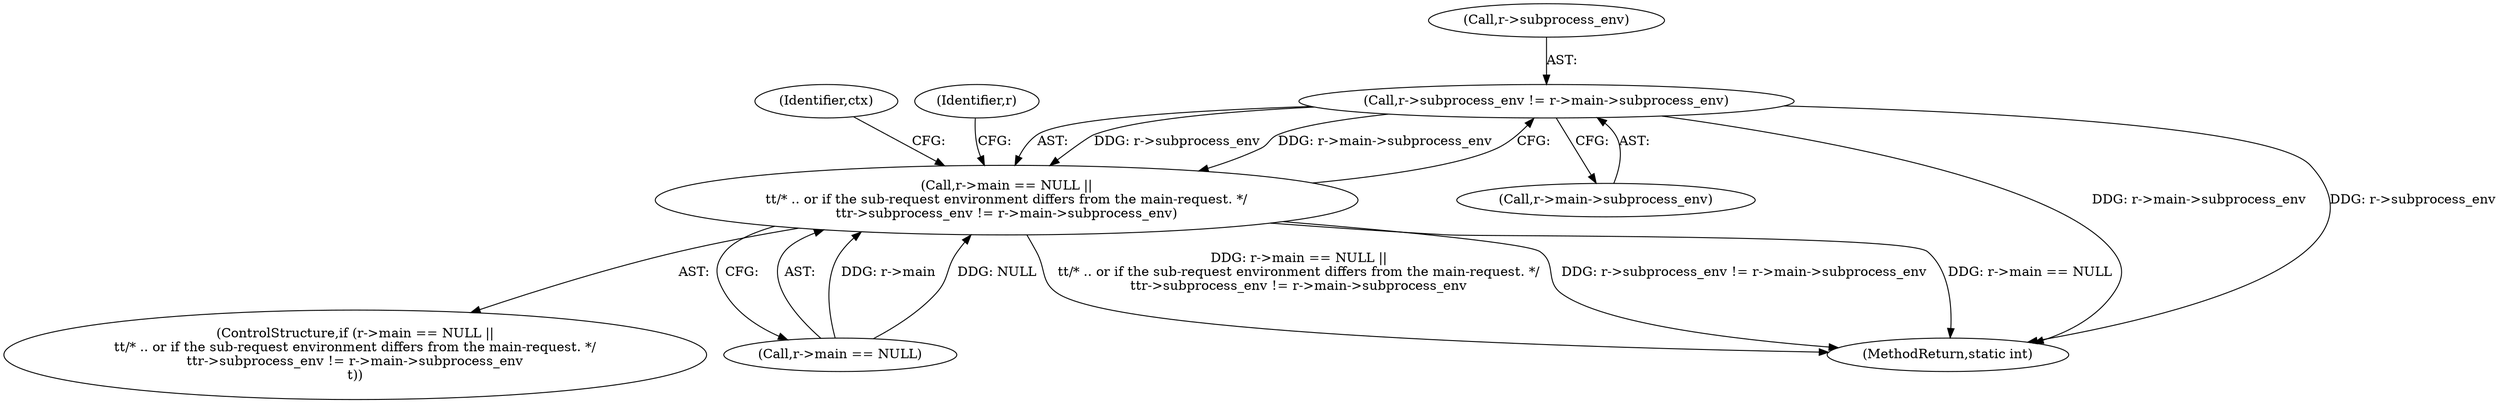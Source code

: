 digraph "0_php_809610f5ea38a83b284e1125d1fff129bdd615e7@API" {
"1000300" [label="(Call,r->subprocess_env != r->main->subprocess_env)"];
"1000294" [label="(Call,r->main == NULL ||\n\t\t/* .. or if the sub-request environment differs from the main-request. */\n\t\tr->subprocess_env != r->main->subprocess_env)"];
"1000295" [label="(Call,r->main == NULL)"];
"1000300" [label="(Call,r->subprocess_env != r->main->subprocess_env)"];
"1000294" [label="(Call,r->main == NULL ||\n\t\t/* .. or if the sub-request environment differs from the main-request. */\n\t\tr->subprocess_env != r->main->subprocess_env)"];
"1000293" [label="(ControlStructure,if (r->main == NULL ||\n\t\t/* .. or if the sub-request environment differs from the main-request. */\n\t\tr->subprocess_env != r->main->subprocess_env\n\t))"];
"1000304" [label="(Call,r->main->subprocess_env)"];
"1000541" [label="(MethodReturn,static int)"];
"1000317" [label="(Identifier,ctx)"];
"1000301" [label="(Call,r->subprocess_env)"];
"1000311" [label="(Identifier,r)"];
"1000300" -> "1000294"  [label="AST: "];
"1000300" -> "1000304"  [label="CFG: "];
"1000301" -> "1000300"  [label="AST: "];
"1000304" -> "1000300"  [label="AST: "];
"1000294" -> "1000300"  [label="CFG: "];
"1000300" -> "1000541"  [label="DDG: r->main->subprocess_env"];
"1000300" -> "1000541"  [label="DDG: r->subprocess_env"];
"1000300" -> "1000294"  [label="DDG: r->subprocess_env"];
"1000300" -> "1000294"  [label="DDG: r->main->subprocess_env"];
"1000294" -> "1000293"  [label="AST: "];
"1000294" -> "1000295"  [label="CFG: "];
"1000295" -> "1000294"  [label="AST: "];
"1000311" -> "1000294"  [label="CFG: "];
"1000317" -> "1000294"  [label="CFG: "];
"1000294" -> "1000541"  [label="DDG: r->main == NULL ||\n\t\t/* .. or if the sub-request environment differs from the main-request. */\n\t\tr->subprocess_env != r->main->subprocess_env"];
"1000294" -> "1000541"  [label="DDG: r->subprocess_env != r->main->subprocess_env"];
"1000294" -> "1000541"  [label="DDG: r->main == NULL"];
"1000295" -> "1000294"  [label="DDG: r->main"];
"1000295" -> "1000294"  [label="DDG: NULL"];
}
